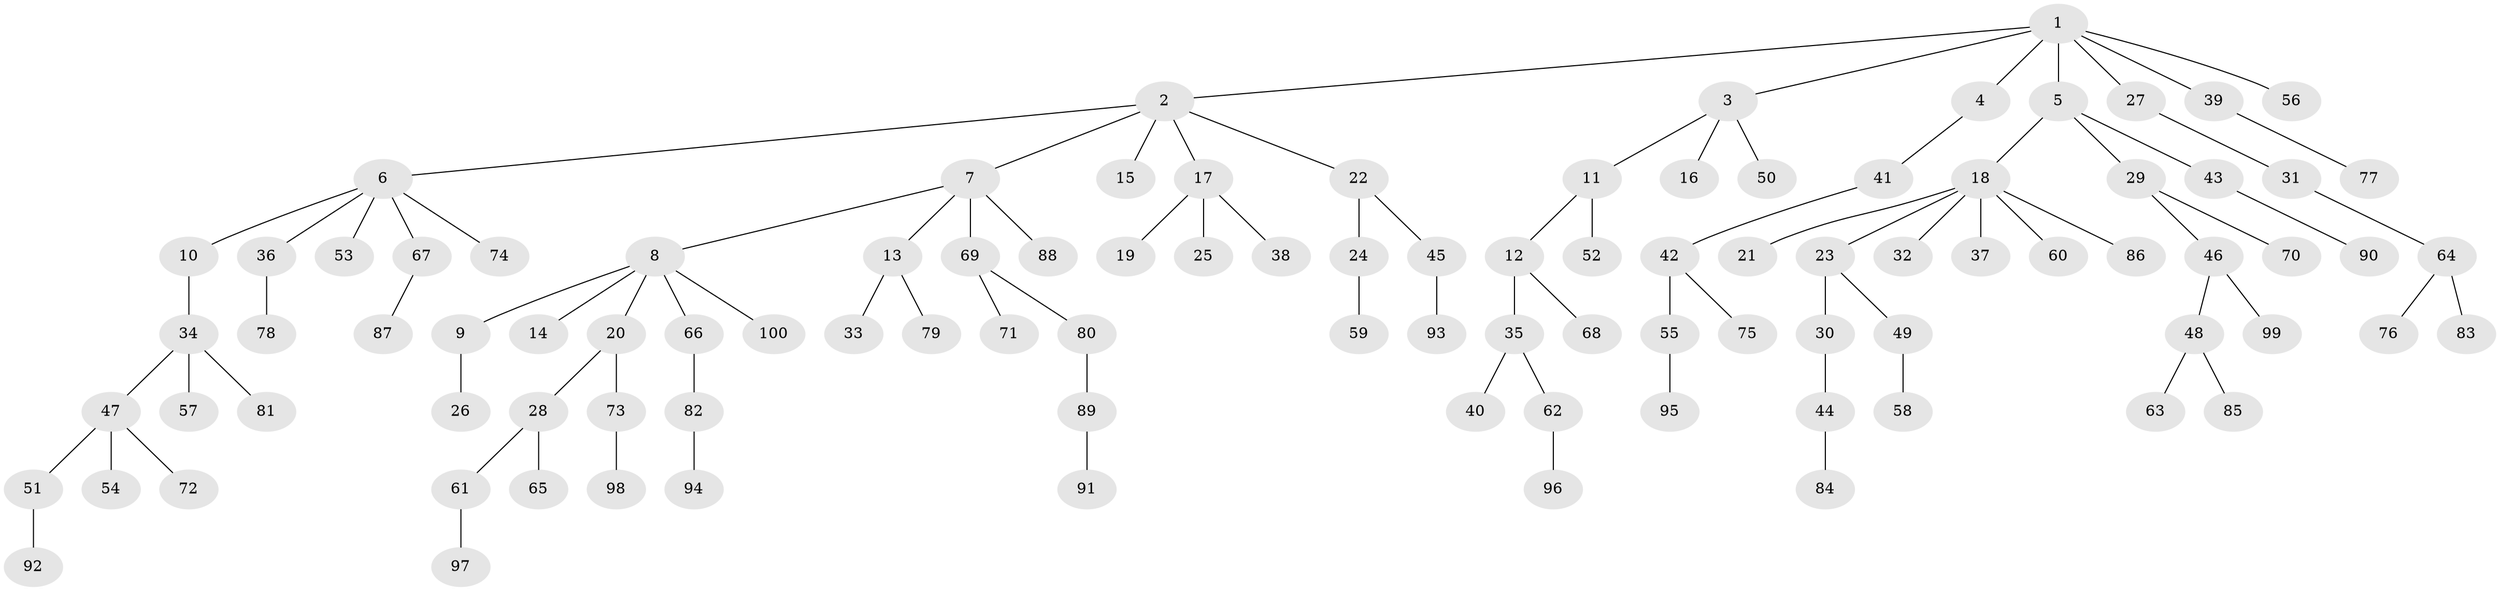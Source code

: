 // coarse degree distribution, {2: 0.2, 1: 0.725, 8: 0.025, 10: 0.025, 15: 0.025}
// Generated by graph-tools (version 1.1) at 2025/55/03/04/25 21:55:54]
// undirected, 100 vertices, 99 edges
graph export_dot {
graph [start="1"]
  node [color=gray90,style=filled];
  1;
  2;
  3;
  4;
  5;
  6;
  7;
  8;
  9;
  10;
  11;
  12;
  13;
  14;
  15;
  16;
  17;
  18;
  19;
  20;
  21;
  22;
  23;
  24;
  25;
  26;
  27;
  28;
  29;
  30;
  31;
  32;
  33;
  34;
  35;
  36;
  37;
  38;
  39;
  40;
  41;
  42;
  43;
  44;
  45;
  46;
  47;
  48;
  49;
  50;
  51;
  52;
  53;
  54;
  55;
  56;
  57;
  58;
  59;
  60;
  61;
  62;
  63;
  64;
  65;
  66;
  67;
  68;
  69;
  70;
  71;
  72;
  73;
  74;
  75;
  76;
  77;
  78;
  79;
  80;
  81;
  82;
  83;
  84;
  85;
  86;
  87;
  88;
  89;
  90;
  91;
  92;
  93;
  94;
  95;
  96;
  97;
  98;
  99;
  100;
  1 -- 2;
  1 -- 3;
  1 -- 4;
  1 -- 5;
  1 -- 27;
  1 -- 39;
  1 -- 56;
  2 -- 6;
  2 -- 7;
  2 -- 15;
  2 -- 17;
  2 -- 22;
  3 -- 11;
  3 -- 16;
  3 -- 50;
  4 -- 41;
  5 -- 18;
  5 -- 29;
  5 -- 43;
  6 -- 10;
  6 -- 36;
  6 -- 53;
  6 -- 67;
  6 -- 74;
  7 -- 8;
  7 -- 13;
  7 -- 69;
  7 -- 88;
  8 -- 9;
  8 -- 14;
  8 -- 20;
  8 -- 66;
  8 -- 100;
  9 -- 26;
  10 -- 34;
  11 -- 12;
  11 -- 52;
  12 -- 35;
  12 -- 68;
  13 -- 33;
  13 -- 79;
  17 -- 19;
  17 -- 25;
  17 -- 38;
  18 -- 21;
  18 -- 23;
  18 -- 32;
  18 -- 37;
  18 -- 60;
  18 -- 86;
  20 -- 28;
  20 -- 73;
  22 -- 24;
  22 -- 45;
  23 -- 30;
  23 -- 49;
  24 -- 59;
  27 -- 31;
  28 -- 61;
  28 -- 65;
  29 -- 46;
  29 -- 70;
  30 -- 44;
  31 -- 64;
  34 -- 47;
  34 -- 57;
  34 -- 81;
  35 -- 40;
  35 -- 62;
  36 -- 78;
  39 -- 77;
  41 -- 42;
  42 -- 55;
  42 -- 75;
  43 -- 90;
  44 -- 84;
  45 -- 93;
  46 -- 48;
  46 -- 99;
  47 -- 51;
  47 -- 54;
  47 -- 72;
  48 -- 63;
  48 -- 85;
  49 -- 58;
  51 -- 92;
  55 -- 95;
  61 -- 97;
  62 -- 96;
  64 -- 76;
  64 -- 83;
  66 -- 82;
  67 -- 87;
  69 -- 71;
  69 -- 80;
  73 -- 98;
  80 -- 89;
  82 -- 94;
  89 -- 91;
}
